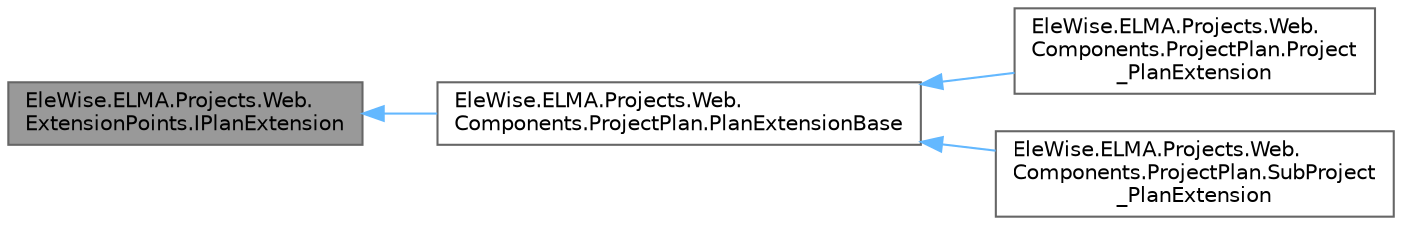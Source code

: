 digraph "EleWise.ELMA.Projects.Web.ExtensionPoints.IPlanExtension"
{
 // LATEX_PDF_SIZE
  bgcolor="transparent";
  edge [fontname=Helvetica,fontsize=10,labelfontname=Helvetica,labelfontsize=10];
  node [fontname=Helvetica,fontsize=10,shape=box,height=0.2,width=0.4];
  rankdir="LR";
  Node1 [id="Node000001",label="EleWise.ELMA.Projects.Web.\lExtensionPoints.IPlanExtension",height=0.2,width=0.4,color="gray40", fillcolor="grey60", style="filled", fontcolor="black",tooltip="Точка расширения для плана проекта"];
  Node1 -> Node2 [id="edge1_Node000001_Node000002",dir="back",color="steelblue1",style="solid",tooltip=" "];
  Node2 [id="Node000002",label="EleWise.ELMA.Projects.Web.\lComponents.ProjectPlan.PlanExtensionBase",height=0.2,width=0.4,color="gray40", fillcolor="white", style="filled",URL="$class_ele_wise_1_1_e_l_m_a_1_1_projects_1_1_web_1_1_components_1_1_project_plan_1_1_plan_extension_base.html",tooltip="Базовый класс точки расширения плана проекта"];
  Node2 -> Node3 [id="edge2_Node000002_Node000003",dir="back",color="steelblue1",style="solid",tooltip=" "];
  Node3 [id="Node000003",label="EleWise.ELMA.Projects.Web.\lComponents.ProjectPlan.Project\l_PlanExtension",height=0.2,width=0.4,color="gray40", fillcolor="white", style="filled",tooltip=" "];
  Node2 -> Node4 [id="edge3_Node000002_Node000004",dir="back",color="steelblue1",style="solid",tooltip=" "];
  Node4 [id="Node000004",label="EleWise.ELMA.Projects.Web.\lComponents.ProjectPlan.SubProject\l_PlanExtension",height=0.2,width=0.4,color="gray40", fillcolor="white", style="filled",tooltip=" "];
}

